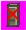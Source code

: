 <?xml version="1.0" encoding="UTF-8"?>
<dia:diagram xmlns:dia="http://www.lysator.liu.se/~alla/dia/">
  <dia:layer name="Hintergrund" visible="true">
    <dia:object type="Standard - Box" version="0" id="O0">
      <dia:attribute name="obj_pos">
        <dia:point val="2.516,1.395"/>
      </dia:attribute>
      <dia:attribute name="obj_bb">
        <dia:rectangle val="2.496,1.375;3.736,2.815"/>
      </dia:attribute>
      <dia:attribute name="elem_corner">
        <dia:point val="2.516,1.395"/>
      </dia:attribute>
      <dia:attribute name="elem_width">
        <dia:real val="1.2"/>
      </dia:attribute>
      <dia:attribute name="elem_height">
        <dia:real val="1.4"/>
      </dia:attribute>
      <dia:attribute name="border_width">
        <dia:real val="0.04"/>
      </dia:attribute>
      <dia:attribute name="border_color">
        <dia:color val="#ff00ff"/>
      </dia:attribute>
      <dia:attribute name="inner_color">
        <dia:color val="#ff00ff"/>
      </dia:attribute>
      <dia:attribute name="show_background">
        <dia:boolean val="true"/>
      </dia:attribute>
      <dia:attribute name="corner_radius">
        <dia:real val="1.175e-39"/>
      </dia:attribute>
    </dia:object>
    <dia:object type="Cisco - IBM Tower" version="0" id="O1">
      <dia:attribute name="obj_pos">
        <dia:point val="2.8,1.5"/>
      </dia:attribute>
      <dia:attribute name="obj_bb">
        <dia:rectangle val="2.434,0.637;4.278,3.645"/>
      </dia:attribute>
      <dia:attribute name="elem_corner">
        <dia:point val="2.8,1.5"/>
      </dia:attribute>
      <dia:attribute name="elem_width">
        <dia:real val="0.63"/>
      </dia:attribute>
      <dia:attribute name="elem_height">
        <dia:real val="1.145"/>
      </dia:attribute>
      <dia:attribute name="line_width">
        <dia:real val="0"/>
      </dia:attribute>
      <dia:attribute name="line_colour">
        <dia:color val="#000000"/>
      </dia:attribute>
      <dia:attribute name="fill_colour">
        <dia:color val="#ffffff"/>
      </dia:attribute>
      <dia:attribute name="show_background">
        <dia:boolean val="true"/>
      </dia:attribute>
      <dia:attribute name="line_style">
        <dia:enum val="0"/>
        <dia:real val="1"/>
      </dia:attribute>
      <dia:attribute name="flip_horizontal">
        <dia:boolean val="false"/>
      </dia:attribute>
      <dia:attribute name="flip_vertical">
        <dia:boolean val="false"/>
      </dia:attribute>
    </dia:object>
    <dia:group>
      <dia:object type="Standard - Line" version="0" id="O2">
        <dia:attribute name="obj_pos">
          <dia:point val="2.836,1.784"/>
        </dia:attribute>
        <dia:attribute name="obj_bb">
          <dia:rectangle val="2.765,1.713;3.406,2.354"/>
        </dia:attribute>
        <dia:attribute name="conn_endpoints">
          <dia:point val="2.836,1.784"/>
          <dia:point val="3.336,2.284"/>
        </dia:attribute>
        <dia:attribute name="numcp">
          <dia:int val="1"/>
        </dia:attribute>
        <dia:attribute name="line_color">
          <dia:color val="#ff0000"/>
        </dia:attribute>
      </dia:object>
      <dia:object type="Standard - Line" version="0" id="O3">
        <dia:attribute name="obj_pos">
          <dia:point val="2.836,2.284"/>
        </dia:attribute>
        <dia:attribute name="obj_bb">
          <dia:rectangle val="2.765,1.713;3.406,2.354"/>
        </dia:attribute>
        <dia:attribute name="conn_endpoints">
          <dia:point val="2.836,2.284"/>
          <dia:point val="3.336,1.784"/>
        </dia:attribute>
        <dia:attribute name="numcp">
          <dia:int val="1"/>
        </dia:attribute>
        <dia:attribute name="line_color">
          <dia:color val="#ff0000"/>
        </dia:attribute>
      </dia:object>
    </dia:group>
  </dia:layer>
</dia:diagram>
